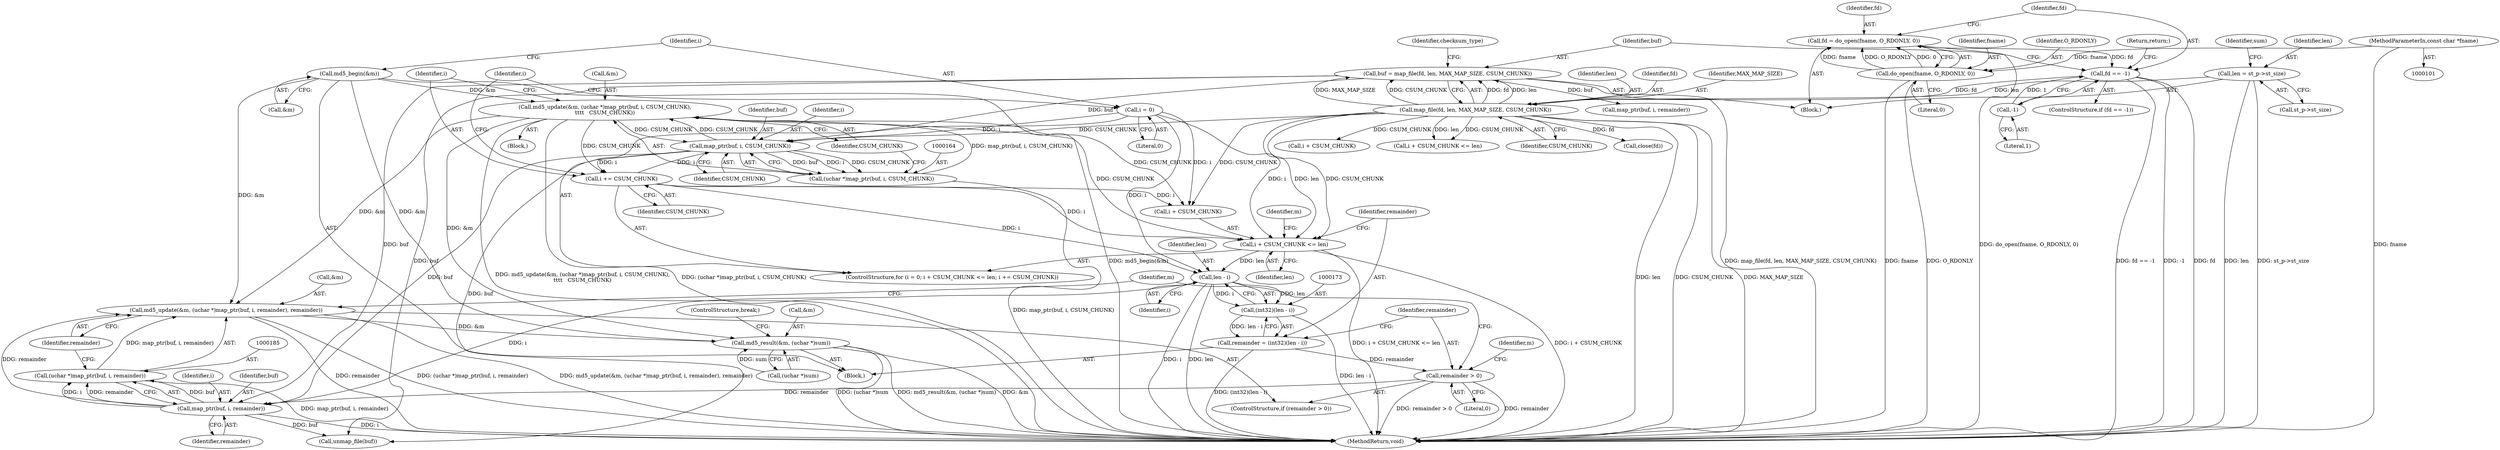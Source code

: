 digraph "0_samba_7b8a4ecd6ff9cdf4e5d3850ebf822f1e989255b3_0@API" {
"1000181" [label="(Call,md5_update(&m, (uchar *)map_ptr(buf, i, remainder), remainder))"];
"1000144" [label="(Call,md5_begin(&m))"];
"1000160" [label="(Call,md5_update(&m, (uchar *)map_ptr(buf, i, CSUM_CHUNK),\n\t\t\t\t   CSUM_CHUNK))"];
"1000163" [label="(Call,(uchar *)map_ptr(buf, i, CSUM_CHUNK))"];
"1000165" [label="(Call,map_ptr(buf, i, CSUM_CHUNK))"];
"1000133" [label="(Call,buf = map_file(fd, len, MAX_MAP_SIZE, CSUM_CHUNK))"];
"1000135" [label="(Call,map_file(fd, len, MAX_MAP_SIZE, CSUM_CHUNK))"];
"1000128" [label="(Call,fd == -1)"];
"1000121" [label="(Call,fd = do_open(fname, O_RDONLY, 0))"];
"1000123" [label="(Call,do_open(fname, O_RDONLY, 0))"];
"1000102" [label="(MethodParameterIn,const char *fname)"];
"1000130" [label="(Call,-1)"];
"1000109" [label="(Call,len = st_p->st_size)"];
"1000156" [label="(Call,i += CSUM_CHUNK)"];
"1000148" [label="(Call,i = 0)"];
"1000184" [label="(Call,(uchar *)map_ptr(buf, i, remainder))"];
"1000186" [label="(Call,map_ptr(buf, i, remainder))"];
"1000174" [label="(Call,len - i)"];
"1000151" [label="(Call,i + CSUM_CHUNK <= len)"];
"1000178" [label="(Call,remainder > 0)"];
"1000170" [label="(Call,remainder = (int32)(len - i))"];
"1000172" [label="(Call,(int32)(len - i))"];
"1000191" [label="(Call,md5_result(&m, (uchar *)sum))"];
"1000150" [label="(Literal,0)"];
"1000137" [label="(Identifier,len)"];
"1000109" [label="(Call,len = st_p->st_size)"];
"1000124" [label="(Identifier,fname)"];
"1000171" [label="(Identifier,remainder)"];
"1000149" [label="(Identifier,i)"];
"1000141" [label="(Identifier,checksum_type)"];
"1000258" [label="(Call,unmap_file(buf))"];
"1000151" [label="(Call,i + CSUM_CHUNK <= len)"];
"1000211" [label="(Call,i + CSUM_CHUNK)"];
"1000160" [label="(Call,md5_update(&m, (uchar *)map_ptr(buf, i, CSUM_CHUNK),\n\t\t\t\t   CSUM_CHUNK))"];
"1000121" [label="(Call,fd = do_open(fname, O_RDONLY, 0))"];
"1000193" [label="(Identifier,m)"];
"1000167" [label="(Identifier,i)"];
"1000126" [label="(Literal,0)"];
"1000102" [label="(MethodParameterIn,const char *fname)"];
"1000147" [label="(ControlStructure,for (i = 0; i + CSUM_CHUNK <= len; i += CSUM_CHUNK))"];
"1000153" [label="(Identifier,i)"];
"1000156" [label="(Call,i += CSUM_CHUNK)"];
"1000129" [label="(Identifier,fd)"];
"1000184" [label="(Call,(uchar *)map_ptr(buf, i, remainder))"];
"1000165" [label="(Call,map_ptr(buf, i, CSUM_CHUNK))"];
"1000122" [label="(Identifier,fd)"];
"1000197" [label="(ControlStructure,break;)"];
"1000152" [label="(Call,i + CSUM_CHUNK)"];
"1000127" [label="(ControlStructure,if (fd == -1))"];
"1000189" [label="(Identifier,remainder)"];
"1000180" [label="(Literal,0)"];
"1000118" [label="(Identifier,sum)"];
"1000177" [label="(ControlStructure,if (remainder > 0))"];
"1000175" [label="(Identifier,len)"];
"1000178" [label="(Call,remainder > 0)"];
"1000192" [label="(Call,&m)"];
"1000210" [label="(Call,i + CSUM_CHUNK <= len)"];
"1000157" [label="(Identifier,i)"];
"1000194" [label="(Call,(uchar *)sum)"];
"1000139" [label="(Identifier,CSUM_CHUNK)"];
"1000105" [label="(Block,)"];
"1000182" [label="(Call,&m)"];
"1000125" [label="(Identifier,O_RDONLY)"];
"1000159" [label="(Block,)"];
"1000163" [label="(Call,(uchar *)map_ptr(buf, i, CSUM_CHUNK))"];
"1000161" [label="(Call,&m)"];
"1000186" [label="(Call,map_ptr(buf, i, remainder))"];
"1000190" [label="(Identifier,remainder)"];
"1000170" [label="(Call,remainder = (int32)(len - i))"];
"1000174" [label="(Call,len - i)"];
"1000136" [label="(Identifier,fd)"];
"1000260" [label="(MethodReturn,void)"];
"1000131" [label="(Literal,1)"];
"1000191" [label="(Call,md5_result(&m, (uchar *)sum))"];
"1000168" [label="(Identifier,CSUM_CHUNK)"];
"1000166" [label="(Identifier,buf)"];
"1000132" [label="(Return,return;)"];
"1000110" [label="(Identifier,len)"];
"1000188" [label="(Identifier,i)"];
"1000176" [label="(Identifier,i)"];
"1000187" [label="(Identifier,buf)"];
"1000148" [label="(Call,i = 0)"];
"1000128" [label="(Call,fd == -1)"];
"1000133" [label="(Call,buf = map_file(fd, len, MAX_MAP_SIZE, CSUM_CHUNK))"];
"1000123" [label="(Call,do_open(fname, O_RDONLY, 0))"];
"1000158" [label="(Identifier,CSUM_CHUNK)"];
"1000138" [label="(Identifier,MAX_MAP_SIZE)"];
"1000155" [label="(Identifier,len)"];
"1000179" [label="(Identifier,remainder)"];
"1000256" [label="(Call,close(fd))"];
"1000183" [label="(Identifier,m)"];
"1000111" [label="(Call,st_p->st_size)"];
"1000134" [label="(Identifier,buf)"];
"1000145" [label="(Call,&m)"];
"1000169" [label="(Identifier,CSUM_CHUNK)"];
"1000172" [label="(Call,(int32)(len - i))"];
"1000162" [label="(Identifier,m)"];
"1000142" [label="(Block,)"];
"1000135" [label="(Call,map_file(fd, len, MAX_MAP_SIZE, CSUM_CHUNK))"];
"1000239" [label="(Call,map_ptr(buf, i, remainder))"];
"1000181" [label="(Call,md5_update(&m, (uchar *)map_ptr(buf, i, remainder), remainder))"];
"1000144" [label="(Call,md5_begin(&m))"];
"1000130" [label="(Call,-1)"];
"1000181" -> "1000177"  [label="AST: "];
"1000181" -> "1000190"  [label="CFG: "];
"1000182" -> "1000181"  [label="AST: "];
"1000184" -> "1000181"  [label="AST: "];
"1000190" -> "1000181"  [label="AST: "];
"1000193" -> "1000181"  [label="CFG: "];
"1000181" -> "1000260"  [label="DDG: md5_update(&m, (uchar *)map_ptr(buf, i, remainder), remainder)"];
"1000181" -> "1000260"  [label="DDG: remainder"];
"1000181" -> "1000260"  [label="DDG: (uchar *)map_ptr(buf, i, remainder)"];
"1000144" -> "1000181"  [label="DDG: &m"];
"1000160" -> "1000181"  [label="DDG: &m"];
"1000184" -> "1000181"  [label="DDG: map_ptr(buf, i, remainder)"];
"1000186" -> "1000181"  [label="DDG: remainder"];
"1000181" -> "1000191"  [label="DDG: &m"];
"1000144" -> "1000142"  [label="AST: "];
"1000144" -> "1000145"  [label="CFG: "];
"1000145" -> "1000144"  [label="AST: "];
"1000149" -> "1000144"  [label="CFG: "];
"1000144" -> "1000260"  [label="DDG: md5_begin(&m)"];
"1000144" -> "1000160"  [label="DDG: &m"];
"1000144" -> "1000191"  [label="DDG: &m"];
"1000160" -> "1000159"  [label="AST: "];
"1000160" -> "1000169"  [label="CFG: "];
"1000161" -> "1000160"  [label="AST: "];
"1000163" -> "1000160"  [label="AST: "];
"1000169" -> "1000160"  [label="AST: "];
"1000157" -> "1000160"  [label="CFG: "];
"1000160" -> "1000260"  [label="DDG: md5_update(&m, (uchar *)map_ptr(buf, i, CSUM_CHUNK),\n\t\t\t\t   CSUM_CHUNK)"];
"1000160" -> "1000260"  [label="DDG: (uchar *)map_ptr(buf, i, CSUM_CHUNK)"];
"1000160" -> "1000151"  [label="DDG: CSUM_CHUNK"];
"1000160" -> "1000152"  [label="DDG: CSUM_CHUNK"];
"1000160" -> "1000156"  [label="DDG: CSUM_CHUNK"];
"1000163" -> "1000160"  [label="DDG: map_ptr(buf, i, CSUM_CHUNK)"];
"1000160" -> "1000165"  [label="DDG: CSUM_CHUNK"];
"1000165" -> "1000160"  [label="DDG: CSUM_CHUNK"];
"1000160" -> "1000191"  [label="DDG: &m"];
"1000163" -> "1000165"  [label="CFG: "];
"1000164" -> "1000163"  [label="AST: "];
"1000165" -> "1000163"  [label="AST: "];
"1000169" -> "1000163"  [label="CFG: "];
"1000163" -> "1000260"  [label="DDG: map_ptr(buf, i, CSUM_CHUNK)"];
"1000165" -> "1000163"  [label="DDG: buf"];
"1000165" -> "1000163"  [label="DDG: i"];
"1000165" -> "1000163"  [label="DDG: CSUM_CHUNK"];
"1000165" -> "1000168"  [label="CFG: "];
"1000166" -> "1000165"  [label="AST: "];
"1000167" -> "1000165"  [label="AST: "];
"1000168" -> "1000165"  [label="AST: "];
"1000165" -> "1000156"  [label="DDG: i"];
"1000133" -> "1000165"  [label="DDG: buf"];
"1000156" -> "1000165"  [label="DDG: i"];
"1000148" -> "1000165"  [label="DDG: i"];
"1000135" -> "1000165"  [label="DDG: CSUM_CHUNK"];
"1000165" -> "1000186"  [label="DDG: buf"];
"1000165" -> "1000258"  [label="DDG: buf"];
"1000133" -> "1000105"  [label="AST: "];
"1000133" -> "1000135"  [label="CFG: "];
"1000134" -> "1000133"  [label="AST: "];
"1000135" -> "1000133"  [label="AST: "];
"1000141" -> "1000133"  [label="CFG: "];
"1000133" -> "1000260"  [label="DDG: map_file(fd, len, MAX_MAP_SIZE, CSUM_CHUNK)"];
"1000135" -> "1000133"  [label="DDG: fd"];
"1000135" -> "1000133"  [label="DDG: len"];
"1000135" -> "1000133"  [label="DDG: MAX_MAP_SIZE"];
"1000135" -> "1000133"  [label="DDG: CSUM_CHUNK"];
"1000133" -> "1000186"  [label="DDG: buf"];
"1000133" -> "1000239"  [label="DDG: buf"];
"1000133" -> "1000258"  [label="DDG: buf"];
"1000135" -> "1000139"  [label="CFG: "];
"1000136" -> "1000135"  [label="AST: "];
"1000137" -> "1000135"  [label="AST: "];
"1000138" -> "1000135"  [label="AST: "];
"1000139" -> "1000135"  [label="AST: "];
"1000135" -> "1000260"  [label="DDG: CSUM_CHUNK"];
"1000135" -> "1000260"  [label="DDG: MAX_MAP_SIZE"];
"1000135" -> "1000260"  [label="DDG: len"];
"1000128" -> "1000135"  [label="DDG: fd"];
"1000109" -> "1000135"  [label="DDG: len"];
"1000135" -> "1000151"  [label="DDG: CSUM_CHUNK"];
"1000135" -> "1000151"  [label="DDG: len"];
"1000135" -> "1000152"  [label="DDG: CSUM_CHUNK"];
"1000135" -> "1000210"  [label="DDG: CSUM_CHUNK"];
"1000135" -> "1000210"  [label="DDG: len"];
"1000135" -> "1000211"  [label="DDG: CSUM_CHUNK"];
"1000135" -> "1000256"  [label="DDG: fd"];
"1000128" -> "1000127"  [label="AST: "];
"1000128" -> "1000130"  [label="CFG: "];
"1000129" -> "1000128"  [label="AST: "];
"1000130" -> "1000128"  [label="AST: "];
"1000132" -> "1000128"  [label="CFG: "];
"1000134" -> "1000128"  [label="CFG: "];
"1000128" -> "1000260"  [label="DDG: -1"];
"1000128" -> "1000260"  [label="DDG: fd"];
"1000128" -> "1000260"  [label="DDG: fd == -1"];
"1000121" -> "1000128"  [label="DDG: fd"];
"1000130" -> "1000128"  [label="DDG: 1"];
"1000121" -> "1000105"  [label="AST: "];
"1000121" -> "1000123"  [label="CFG: "];
"1000122" -> "1000121"  [label="AST: "];
"1000123" -> "1000121"  [label="AST: "];
"1000129" -> "1000121"  [label="CFG: "];
"1000121" -> "1000260"  [label="DDG: do_open(fname, O_RDONLY, 0)"];
"1000123" -> "1000121"  [label="DDG: fname"];
"1000123" -> "1000121"  [label="DDG: O_RDONLY"];
"1000123" -> "1000121"  [label="DDG: 0"];
"1000123" -> "1000126"  [label="CFG: "];
"1000124" -> "1000123"  [label="AST: "];
"1000125" -> "1000123"  [label="AST: "];
"1000126" -> "1000123"  [label="AST: "];
"1000123" -> "1000260"  [label="DDG: O_RDONLY"];
"1000123" -> "1000260"  [label="DDG: fname"];
"1000102" -> "1000123"  [label="DDG: fname"];
"1000102" -> "1000101"  [label="AST: "];
"1000102" -> "1000260"  [label="DDG: fname"];
"1000130" -> "1000131"  [label="CFG: "];
"1000131" -> "1000130"  [label="AST: "];
"1000109" -> "1000105"  [label="AST: "];
"1000109" -> "1000111"  [label="CFG: "];
"1000110" -> "1000109"  [label="AST: "];
"1000111" -> "1000109"  [label="AST: "];
"1000118" -> "1000109"  [label="CFG: "];
"1000109" -> "1000260"  [label="DDG: len"];
"1000109" -> "1000260"  [label="DDG: st_p->st_size"];
"1000156" -> "1000147"  [label="AST: "];
"1000156" -> "1000158"  [label="CFG: "];
"1000157" -> "1000156"  [label="AST: "];
"1000158" -> "1000156"  [label="AST: "];
"1000153" -> "1000156"  [label="CFG: "];
"1000156" -> "1000151"  [label="DDG: i"];
"1000156" -> "1000152"  [label="DDG: i"];
"1000156" -> "1000174"  [label="DDG: i"];
"1000148" -> "1000147"  [label="AST: "];
"1000148" -> "1000150"  [label="CFG: "];
"1000149" -> "1000148"  [label="AST: "];
"1000150" -> "1000148"  [label="AST: "];
"1000153" -> "1000148"  [label="CFG: "];
"1000148" -> "1000151"  [label="DDG: i"];
"1000148" -> "1000152"  [label="DDG: i"];
"1000148" -> "1000174"  [label="DDG: i"];
"1000184" -> "1000186"  [label="CFG: "];
"1000185" -> "1000184"  [label="AST: "];
"1000186" -> "1000184"  [label="AST: "];
"1000190" -> "1000184"  [label="CFG: "];
"1000184" -> "1000260"  [label="DDG: map_ptr(buf, i, remainder)"];
"1000186" -> "1000184"  [label="DDG: buf"];
"1000186" -> "1000184"  [label="DDG: i"];
"1000186" -> "1000184"  [label="DDG: remainder"];
"1000186" -> "1000189"  [label="CFG: "];
"1000187" -> "1000186"  [label="AST: "];
"1000188" -> "1000186"  [label="AST: "];
"1000189" -> "1000186"  [label="AST: "];
"1000186" -> "1000260"  [label="DDG: i"];
"1000174" -> "1000186"  [label="DDG: i"];
"1000178" -> "1000186"  [label="DDG: remainder"];
"1000186" -> "1000258"  [label="DDG: buf"];
"1000174" -> "1000172"  [label="AST: "];
"1000174" -> "1000176"  [label="CFG: "];
"1000175" -> "1000174"  [label="AST: "];
"1000176" -> "1000174"  [label="AST: "];
"1000172" -> "1000174"  [label="CFG: "];
"1000174" -> "1000260"  [label="DDG: i"];
"1000174" -> "1000260"  [label="DDG: len"];
"1000174" -> "1000172"  [label="DDG: len"];
"1000174" -> "1000172"  [label="DDG: i"];
"1000151" -> "1000174"  [label="DDG: len"];
"1000151" -> "1000147"  [label="AST: "];
"1000151" -> "1000155"  [label="CFG: "];
"1000152" -> "1000151"  [label="AST: "];
"1000155" -> "1000151"  [label="AST: "];
"1000162" -> "1000151"  [label="CFG: "];
"1000171" -> "1000151"  [label="CFG: "];
"1000151" -> "1000260"  [label="DDG: i + CSUM_CHUNK <= len"];
"1000151" -> "1000260"  [label="DDG: i + CSUM_CHUNK"];
"1000178" -> "1000177"  [label="AST: "];
"1000178" -> "1000180"  [label="CFG: "];
"1000179" -> "1000178"  [label="AST: "];
"1000180" -> "1000178"  [label="AST: "];
"1000183" -> "1000178"  [label="CFG: "];
"1000193" -> "1000178"  [label="CFG: "];
"1000178" -> "1000260"  [label="DDG: remainder > 0"];
"1000178" -> "1000260"  [label="DDG: remainder"];
"1000170" -> "1000178"  [label="DDG: remainder"];
"1000170" -> "1000142"  [label="AST: "];
"1000170" -> "1000172"  [label="CFG: "];
"1000171" -> "1000170"  [label="AST: "];
"1000172" -> "1000170"  [label="AST: "];
"1000179" -> "1000170"  [label="CFG: "];
"1000170" -> "1000260"  [label="DDG: (int32)(len - i)"];
"1000172" -> "1000170"  [label="DDG: len - i"];
"1000173" -> "1000172"  [label="AST: "];
"1000172" -> "1000260"  [label="DDG: len - i"];
"1000191" -> "1000142"  [label="AST: "];
"1000191" -> "1000194"  [label="CFG: "];
"1000192" -> "1000191"  [label="AST: "];
"1000194" -> "1000191"  [label="AST: "];
"1000197" -> "1000191"  [label="CFG: "];
"1000191" -> "1000260"  [label="DDG: (uchar *)sum"];
"1000191" -> "1000260"  [label="DDG: md5_result(&m, (uchar *)sum)"];
"1000191" -> "1000260"  [label="DDG: &m"];
"1000194" -> "1000191"  [label="DDG: sum"];
}

